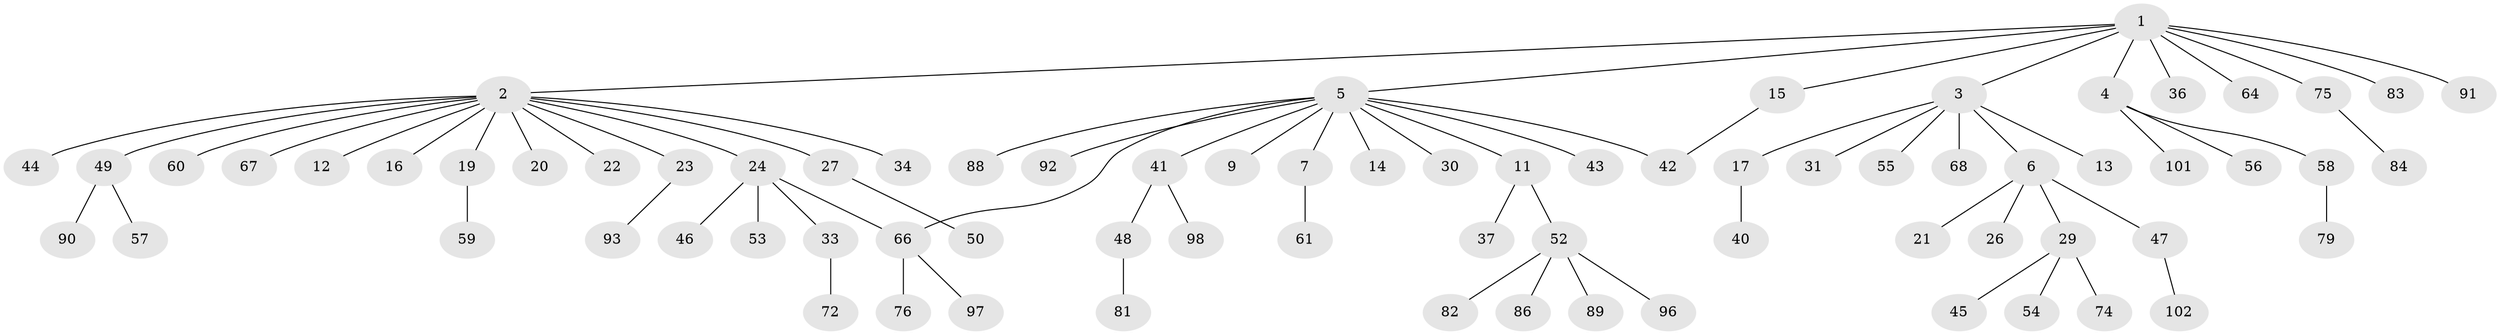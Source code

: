 // original degree distribution, {10: 0.009708737864077669, 8: 0.02912621359223301, 3: 0.07766990291262135, 13: 0.009708737864077669, 6: 0.009708737864077669, 1: 0.6116504854368932, 4: 0.019417475728155338, 2: 0.1941747572815534, 5: 0.038834951456310676}
// Generated by graph-tools (version 1.1) at 2025/41/03/06/25 10:41:51]
// undirected, 76 vertices, 77 edges
graph export_dot {
graph [start="1"]
  node [color=gray90,style=filled];
  1 [super="+71"];
  2 [super="+10"];
  3 [super="+39"];
  4 [super="+8"];
  5 [super="+38"];
  6 [super="+69"];
  7 [super="+28"];
  9;
  11 [super="+78"];
  12 [super="+18"];
  13;
  14;
  15;
  16;
  17;
  19 [super="+99"];
  20;
  21;
  22;
  23;
  24 [super="+25"];
  26 [super="+70"];
  27 [super="+62"];
  29 [super="+35"];
  30 [super="+32"];
  31;
  33 [super="+65"];
  34;
  36;
  37;
  40;
  41 [super="+103"];
  42 [super="+95"];
  43;
  44;
  45;
  46;
  47 [super="+63"];
  48 [super="+100"];
  49 [super="+51"];
  50;
  52 [super="+77"];
  53;
  54;
  55 [super="+73"];
  56;
  57;
  58 [super="+87"];
  59 [super="+80"];
  60 [super="+94"];
  61;
  64;
  66 [super="+85"];
  67;
  68;
  72;
  74;
  75;
  76;
  79;
  81;
  82;
  83;
  84;
  86;
  88;
  89;
  90;
  91;
  92;
  93;
  96;
  97;
  98;
  101;
  102;
  1 -- 2;
  1 -- 3;
  1 -- 4;
  1 -- 5;
  1 -- 15;
  1 -- 36;
  1 -- 64;
  1 -- 75;
  1 -- 91;
  1 -- 83;
  2 -- 16;
  2 -- 19;
  2 -- 20;
  2 -- 24;
  2 -- 34;
  2 -- 49;
  2 -- 67;
  2 -- 12;
  2 -- 44;
  2 -- 22;
  2 -- 23;
  2 -- 27;
  2 -- 60;
  3 -- 6;
  3 -- 13;
  3 -- 17;
  3 -- 31;
  3 -- 55;
  3 -- 68;
  4 -- 56;
  4 -- 58;
  4 -- 101;
  5 -- 7;
  5 -- 9;
  5 -- 11;
  5 -- 14;
  5 -- 30;
  5 -- 41;
  5 -- 43;
  5 -- 66;
  5 -- 88;
  5 -- 92;
  5 -- 42;
  6 -- 21;
  6 -- 26;
  6 -- 29;
  6 -- 47;
  7 -- 61;
  11 -- 37;
  11 -- 52;
  15 -- 42;
  17 -- 40;
  19 -- 59;
  23 -- 93;
  24 -- 33;
  24 -- 53;
  24 -- 66;
  24 -- 46;
  27 -- 50;
  29 -- 45;
  29 -- 54;
  29 -- 74;
  33 -- 72;
  41 -- 48;
  41 -- 98;
  47 -- 102;
  48 -- 81;
  49 -- 57;
  49 -- 90;
  52 -- 96;
  52 -- 82;
  52 -- 86;
  52 -- 89;
  58 -- 79;
  66 -- 76;
  66 -- 97;
  75 -- 84;
}
